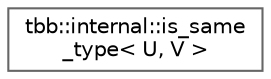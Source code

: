 digraph "类继承关系图"
{
 // LATEX_PDF_SIZE
  bgcolor="transparent";
  edge [fontname=Helvetica,fontsize=10,labelfontname=Helvetica,labelfontsize=10];
  node [fontname=Helvetica,fontsize=10,shape=box,height=0.2,width=0.4];
  rankdir="LR";
  Node0 [id="Node000000",label="tbb::internal::is_same\l_type\< U, V \>",height=0.2,width=0.4,color="grey40", fillcolor="white", style="filled",URL="$structtbb_1_1internal_1_1is__same__type.html",tooltip="Detects whether two given types are the same"];
}
